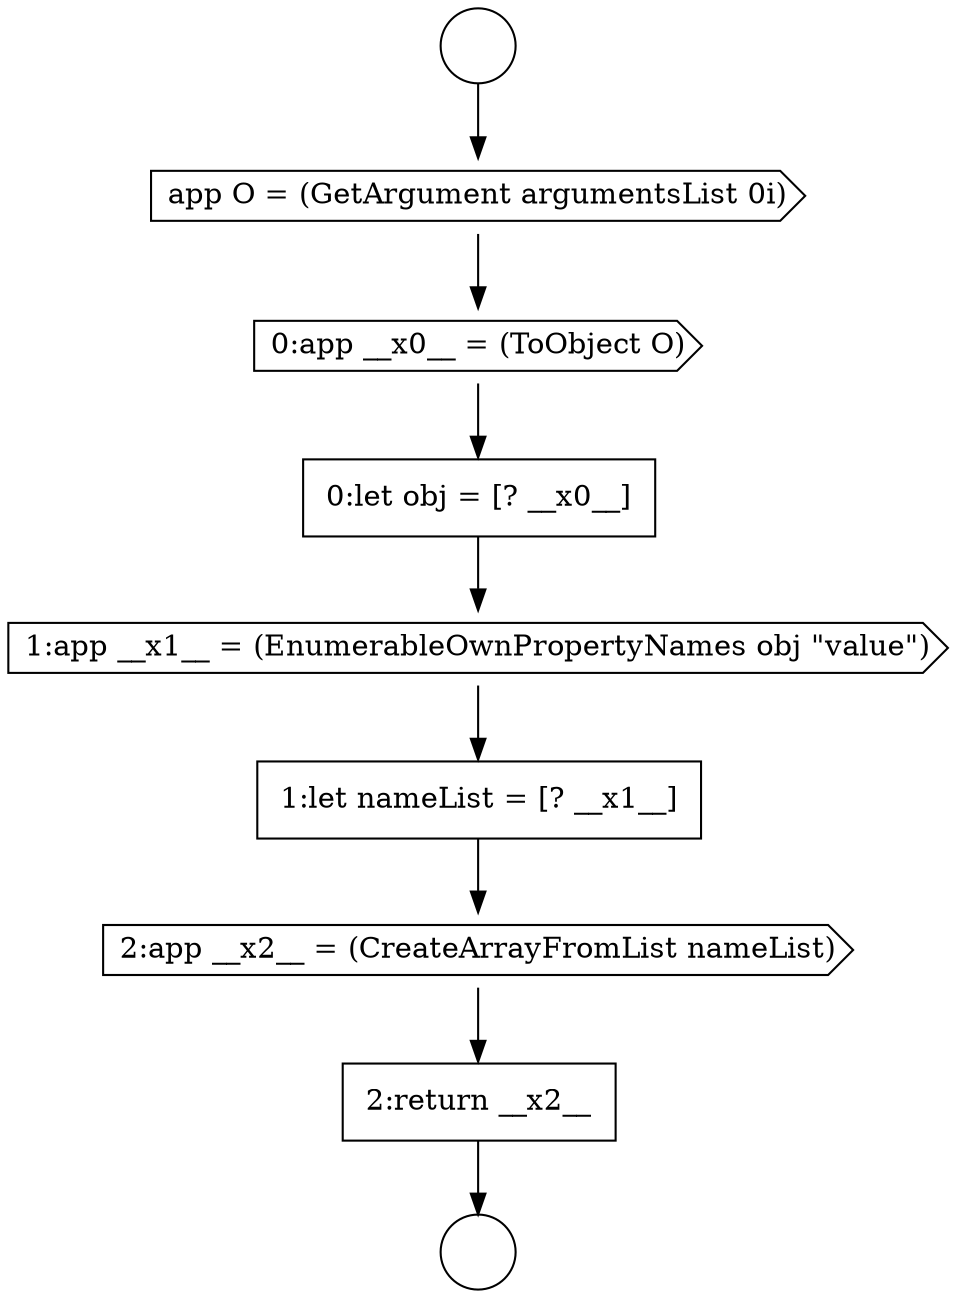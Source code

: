 digraph {
  node11424 [shape=circle label=" " color="black" fillcolor="white" style=filled]
  node11427 [shape=none, margin=0, label=<<font color="black">
    <table border="0" cellborder="1" cellspacing="0" cellpadding="10">
      <tr><td align="left">0:let obj = [? __x0__]</td></tr>
    </table>
  </font>> color="black" fillcolor="white" style=filled]
  node11423 [shape=circle label=" " color="black" fillcolor="white" style=filled]
  node11426 [shape=cds, label=<<font color="black">0:app __x0__ = (ToObject O)</font>> color="black" fillcolor="white" style=filled]
  node11431 [shape=none, margin=0, label=<<font color="black">
    <table border="0" cellborder="1" cellspacing="0" cellpadding="10">
      <tr><td align="left">2:return __x2__</td></tr>
    </table>
  </font>> color="black" fillcolor="white" style=filled]
  node11428 [shape=cds, label=<<font color="black">1:app __x1__ = (EnumerableOwnPropertyNames obj &quot;value&quot;)</font>> color="black" fillcolor="white" style=filled]
  node11429 [shape=none, margin=0, label=<<font color="black">
    <table border="0" cellborder="1" cellspacing="0" cellpadding="10">
      <tr><td align="left">1:let nameList = [? __x1__]</td></tr>
    </table>
  </font>> color="black" fillcolor="white" style=filled]
  node11425 [shape=cds, label=<<font color="black">app O = (GetArgument argumentsList 0i)</font>> color="black" fillcolor="white" style=filled]
  node11430 [shape=cds, label=<<font color="black">2:app __x2__ = (CreateArrayFromList nameList)</font>> color="black" fillcolor="white" style=filled]
  node11427 -> node11428 [ color="black"]
  node11425 -> node11426 [ color="black"]
  node11423 -> node11425 [ color="black"]
  node11431 -> node11424 [ color="black"]
  node11426 -> node11427 [ color="black"]
  node11428 -> node11429 [ color="black"]
  node11430 -> node11431 [ color="black"]
  node11429 -> node11430 [ color="black"]
}
